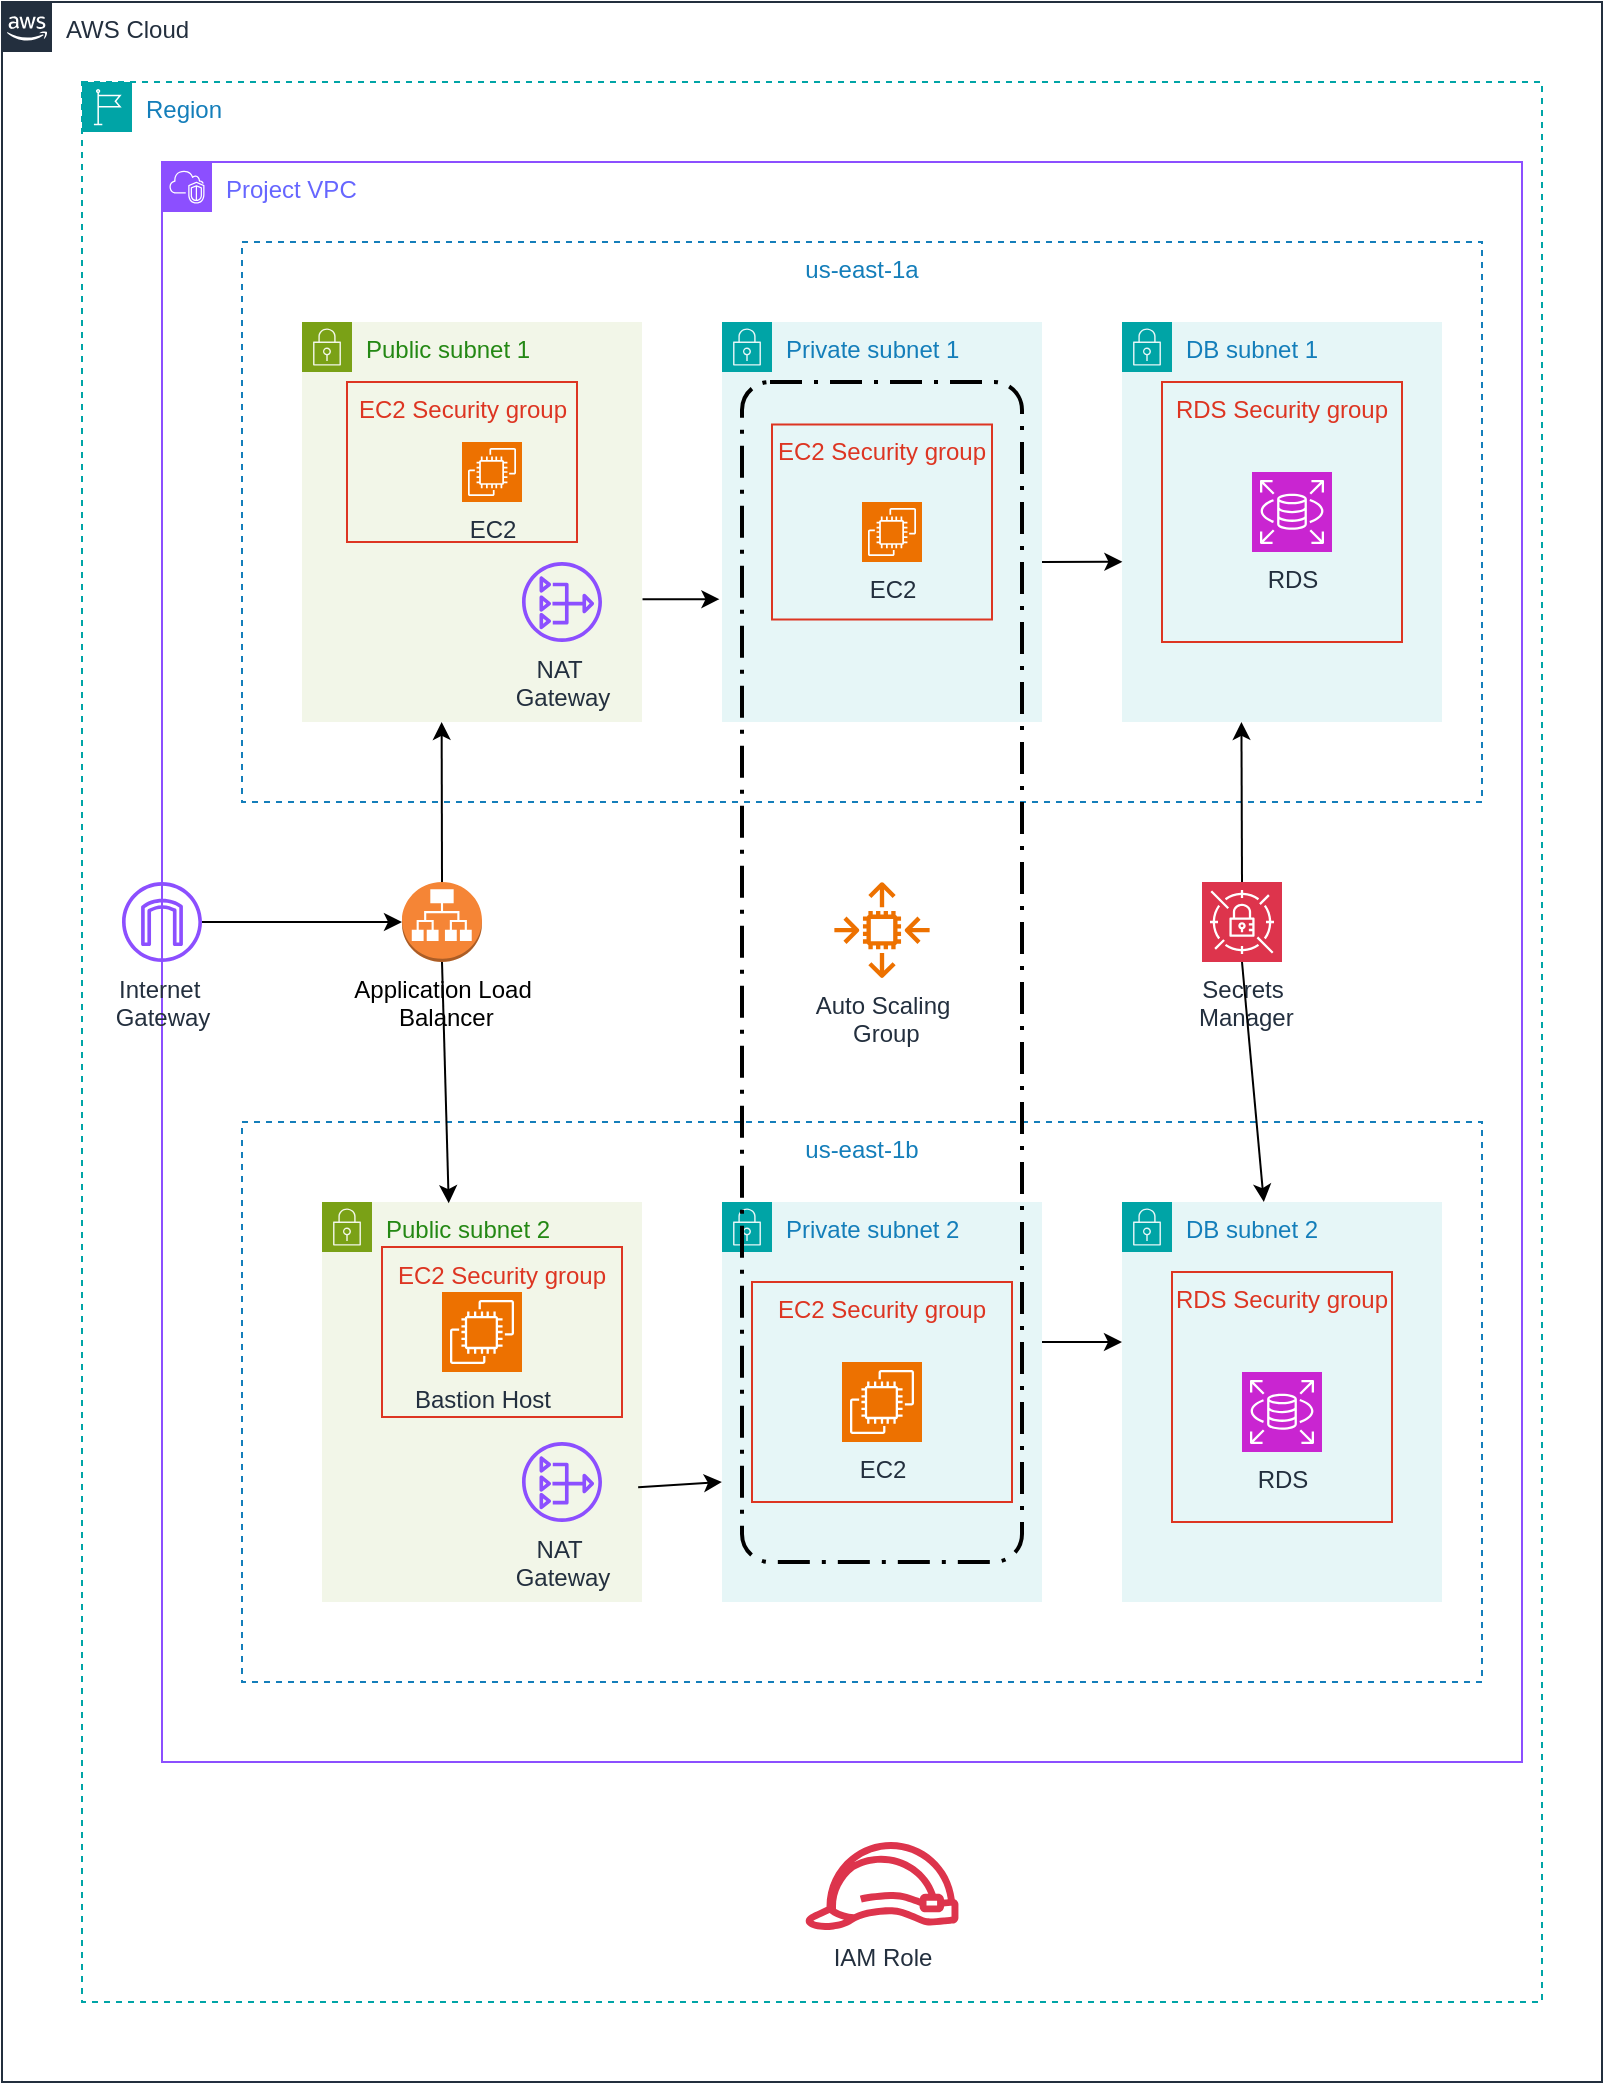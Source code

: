 <mxfile version="24.8.4">
  <diagram name="Page-1" id="oOGHS8Vbd4ZKxQbi76n3">
    <mxGraphModel dx="1034" dy="446" grid="1" gridSize="10" guides="1" tooltips="1" connect="1" arrows="1" fold="1" page="1" pageScale="1" pageWidth="850" pageHeight="1100" math="0" shadow="0">
      <root>
        <mxCell id="0" />
        <mxCell id="1" parent="0" />
        <mxCell id="TsRrLGtKie0nYtmioCsl-35" value="&lt;font color=&quot;#6666ff&quot;&gt;Project VPC&lt;/font&gt;" style="points=[[0,0],[0.25,0],[0.5,0],[0.75,0],[1,0],[1,0.25],[1,0.5],[1,0.75],[1,1],[0.75,1],[0.5,1],[0.25,1],[0,1],[0,0.75],[0,0.5],[0,0.25]];outlineConnect=0;gradientColor=none;html=1;whiteSpace=wrap;fontSize=12;fontStyle=0;container=1;pointerEvents=0;collapsible=0;recursiveResize=0;shape=mxgraph.aws4.group;grIcon=mxgraph.aws4.group_vpc2;strokeColor=#8C4FFF;fillColor=none;verticalAlign=top;align=left;spacingLeft=30;fontColor=#AAB7B8;dashed=0;" vertex="1" parent="1">
          <mxGeometry x="120" y="120" width="680" height="800" as="geometry" />
        </mxCell>
        <mxCell id="TsRrLGtKie0nYtmioCsl-4" value="NAT Gateway" style="sketch=0;outlineConnect=0;fontColor=#232F3E;gradientColor=none;fillColor=#8C4FFF;strokeColor=none;dashed=0;verticalLabelPosition=bottom;verticalAlign=top;align=center;html=1;fontSize=12;fontStyle=0;aspect=fixed;pointerEvents=1;shape=mxgraph.aws4.nat_gateway;" vertex="1" parent="TsRrLGtKie0nYtmioCsl-35">
          <mxGeometry x="120" y="175" width="25" height="25" as="geometry" />
        </mxCell>
        <mxCell id="TsRrLGtKie0nYtmioCsl-36" value="Region" style="points=[[0,0],[0.25,0],[0.5,0],[0.75,0],[1,0],[1,0.25],[1,0.5],[1,0.75],[1,1],[0.75,1],[0.5,1],[0.25,1],[0,1],[0,0.75],[0,0.5],[0,0.25]];outlineConnect=0;gradientColor=none;html=1;whiteSpace=wrap;fontSize=12;fontStyle=0;container=1;pointerEvents=0;collapsible=0;recursiveResize=0;shape=mxgraph.aws4.group;grIcon=mxgraph.aws4.group_region;strokeColor=#00A4A6;fillColor=none;verticalAlign=top;align=left;spacingLeft=30;fontColor=#147EBA;dashed=1;" vertex="1" parent="1">
          <mxGeometry x="80" y="80" width="730" height="960" as="geometry" />
        </mxCell>
        <mxCell id="TsRrLGtKie0nYtmioCsl-37" value="AWS Cloud" style="points=[[0,0],[0.25,0],[0.5,0],[0.75,0],[1,0],[1,0.25],[1,0.5],[1,0.75],[1,1],[0.75,1],[0.5,1],[0.25,1],[0,1],[0,0.75],[0,0.5],[0,0.25]];outlineConnect=0;gradientColor=none;html=1;whiteSpace=wrap;fontSize=12;fontStyle=0;container=1;pointerEvents=0;collapsible=0;recursiveResize=0;shape=mxgraph.aws4.group;grIcon=mxgraph.aws4.group_aws_cloud_alt;strokeColor=#232F3E;fillColor=none;verticalAlign=top;align=left;spacingLeft=30;fontColor=#232F3E;dashed=0;" vertex="1" parent="1">
          <mxGeometry x="40" y="40" width="800" height="1040" as="geometry" />
        </mxCell>
        <mxCell id="TsRrLGtKie0nYtmioCsl-32" value="us-east-1a" style="fillColor=none;strokeColor=#147EBA;dashed=1;verticalAlign=top;fontStyle=0;fontColor=#147EBA;whiteSpace=wrap;html=1;" vertex="1" parent="TsRrLGtKie0nYtmioCsl-37">
          <mxGeometry x="120" y="120" width="620" height="280" as="geometry" />
        </mxCell>
        <mxCell id="TsRrLGtKie0nYtmioCsl-5" value="Public subnet 1" style="points=[[0,0],[0.25,0],[0.5,0],[0.75,0],[1,0],[1,0.25],[1,0.5],[1,0.75],[1,1],[0.75,1],[0.5,1],[0.25,1],[0,1],[0,0.75],[0,0.5],[0,0.25]];outlineConnect=0;gradientColor=none;html=1;whiteSpace=wrap;fontSize=12;fontStyle=0;container=1;pointerEvents=0;collapsible=0;recursiveResize=0;shape=mxgraph.aws4.group;grIcon=mxgraph.aws4.group_security_group;grStroke=0;strokeColor=#7AA116;fillColor=#F2F6E8;verticalAlign=top;align=left;spacingLeft=30;fontColor=#248814;dashed=0;" vertex="1" parent="TsRrLGtKie0nYtmioCsl-37">
          <mxGeometry x="150" y="160" width="170" height="200" as="geometry" />
        </mxCell>
        <mxCell id="TsRrLGtKie0nYtmioCsl-2" value="EC2 Security group" style="fillColor=none;strokeColor=#DD3522;verticalAlign=top;fontStyle=0;fontColor=#DD3522;whiteSpace=wrap;html=1;" vertex="1" parent="TsRrLGtKie0nYtmioCsl-5">
          <mxGeometry x="22.5" y="30" width="115" height="80" as="geometry" />
        </mxCell>
        <mxCell id="TsRrLGtKie0nYtmioCsl-3" value="EC2" style="sketch=0;points=[[0,0,0],[0.25,0,0],[0.5,0,0],[0.75,0,0],[1,0,0],[0,1,0],[0.25,1,0],[0.5,1,0],[0.75,1,0],[1,1,0],[0,0.25,0],[0,0.5,0],[0,0.75,0],[1,0.25,0],[1,0.5,0],[1,0.75,0]];outlineConnect=0;fontColor=#232F3E;fillColor=#ED7100;strokeColor=#ffffff;dashed=0;verticalLabelPosition=bottom;verticalAlign=top;align=center;html=1;fontSize=12;fontStyle=0;aspect=fixed;shape=mxgraph.aws4.resourceIcon;resIcon=mxgraph.aws4.ec2;" vertex="1" parent="TsRrLGtKie0nYtmioCsl-5">
          <mxGeometry x="80" y="60" width="30" height="30" as="geometry" />
        </mxCell>
        <mxCell id="TsRrLGtKie0nYtmioCsl-19" value="Private subnet 1" style="points=[[0,0],[0.25,0],[0.5,0],[0.75,0],[1,0],[1,0.25],[1,0.5],[1,0.75],[1,1],[0.75,1],[0.5,1],[0.25,1],[0,1],[0,0.75],[0,0.5],[0,0.25]];outlineConnect=0;gradientColor=none;html=1;whiteSpace=wrap;fontSize=12;fontStyle=0;container=1;pointerEvents=0;collapsible=0;recursiveResize=0;shape=mxgraph.aws4.group;grIcon=mxgraph.aws4.group_security_group;grStroke=0;strokeColor=#00A4A6;fillColor=#E6F6F7;verticalAlign=top;align=left;spacingLeft=30;fontColor=#147EBA;dashed=0;" vertex="1" parent="TsRrLGtKie0nYtmioCsl-37">
          <mxGeometry x="360" y="160" width="160" height="200" as="geometry" />
        </mxCell>
        <mxCell id="TsRrLGtKie0nYtmioCsl-9" value="EC2" style="sketch=0;points=[[0,0,0],[0.25,0,0],[0.5,0,0],[0.75,0,0],[1,0,0],[0,1,0],[0.25,1,0],[0.5,1,0],[0.75,1,0],[1,1,0],[0,0.25,0],[0,0.5,0],[0,0.75,0],[1,0.25,0],[1,0.5,0],[1,0.75,0]];outlineConnect=0;fontColor=#232F3E;fillColor=#ED7100;strokeColor=#ffffff;dashed=0;verticalLabelPosition=bottom;verticalAlign=top;align=center;html=1;fontSize=12;fontStyle=0;aspect=fixed;shape=mxgraph.aws4.resourceIcon;resIcon=mxgraph.aws4.ec2;" vertex="1" parent="TsRrLGtKie0nYtmioCsl-19">
          <mxGeometry x="70" y="90" width="30" height="30" as="geometry" />
        </mxCell>
        <mxCell id="TsRrLGtKie0nYtmioCsl-18" value="DB subnet 1" style="points=[[0,0],[0.25,0],[0.5,0],[0.75,0],[1,0],[1,0.25],[1,0.5],[1,0.75],[1,1],[0.75,1],[0.5,1],[0.25,1],[0,1],[0,0.75],[0,0.5],[0,0.25]];outlineConnect=0;gradientColor=none;html=1;whiteSpace=wrap;fontSize=12;fontStyle=0;container=1;pointerEvents=0;collapsible=0;recursiveResize=0;shape=mxgraph.aws4.group;grIcon=mxgraph.aws4.group_security_group;grStroke=0;strokeColor=#00A4A6;fillColor=#E6F6F7;verticalAlign=top;align=left;spacingLeft=30;fontColor=#147EBA;dashed=0;" vertex="1" parent="TsRrLGtKie0nYtmioCsl-37">
          <mxGeometry x="560" y="160" width="160" height="200" as="geometry" />
        </mxCell>
        <mxCell id="TsRrLGtKie0nYtmioCsl-14" value="RDS" style="sketch=0;points=[[0,0,0],[0.25,0,0],[0.5,0,0],[0.75,0,0],[1,0,0],[0,1,0],[0.25,1,0],[0.5,1,0],[0.75,1,0],[1,1,0],[0,0.25,0],[0,0.5,0],[0,0.75,0],[1,0.25,0],[1,0.5,0],[1,0.75,0]];outlineConnect=0;fontColor=#232F3E;fillColor=#C925D1;strokeColor=#ffffff;dashed=0;verticalLabelPosition=bottom;verticalAlign=top;align=center;html=1;fontSize=12;fontStyle=0;aspect=fixed;shape=mxgraph.aws4.resourceIcon;resIcon=mxgraph.aws4.rds;" vertex="1" parent="TsRrLGtKie0nYtmioCsl-18">
          <mxGeometry x="65" y="75" width="40" height="40" as="geometry" />
        </mxCell>
        <mxCell id="TsRrLGtKie0nYtmioCsl-15" value="RDS Security group" style="fillColor=none;strokeColor=#DD3522;verticalAlign=top;fontStyle=0;fontColor=#DD3522;whiteSpace=wrap;html=1;" vertex="1" parent="TsRrLGtKie0nYtmioCsl-18">
          <mxGeometry x="20" y="30" width="120" height="130" as="geometry" />
        </mxCell>
        <mxCell id="TsRrLGtKie0nYtmioCsl-57" value="" style="endArrow=classic;html=1;rounded=0;entryX=0.71;entryY=0.571;entryDx=0;entryDy=0;entryPerimeter=0;" edge="1" parent="TsRrLGtKie0nYtmioCsl-18" target="TsRrLGtKie0nYtmioCsl-32">
          <mxGeometry width="50" height="50" relative="1" as="geometry">
            <mxPoint x="-40" y="120" as="sourcePoint" />
            <mxPoint x="10" y="70" as="targetPoint" />
          </mxGeometry>
        </mxCell>
        <mxCell id="TsRrLGtKie0nYtmioCsl-30" value="Application Load&lt;div&gt;&amp;nbsp;Balancer&lt;/div&gt;" style="outlineConnect=0;dashed=0;verticalLabelPosition=bottom;verticalAlign=top;align=center;html=1;shape=mxgraph.aws3.application_load_balancer;fillColor=#F58536;gradientColor=none;" vertex="1" parent="TsRrLGtKie0nYtmioCsl-37">
          <mxGeometry x="200" y="440" width="40" height="40" as="geometry" />
        </mxCell>
        <mxCell id="TsRrLGtKie0nYtmioCsl-31" value="IAM Role" style="sketch=0;outlineConnect=0;fontColor=#232F3E;gradientColor=none;fillColor=#DD344C;strokeColor=none;dashed=0;verticalLabelPosition=bottom;verticalAlign=top;align=center;html=1;fontSize=12;fontStyle=0;aspect=fixed;pointerEvents=1;shape=mxgraph.aws4.role;" vertex="1" parent="TsRrLGtKie0nYtmioCsl-37">
          <mxGeometry x="401" y="920" width="78" height="44" as="geometry" />
        </mxCell>
        <mxCell id="TsRrLGtKie0nYtmioCsl-34" value="us-east-1b" style="fillColor=none;strokeColor=#147EBA;dashed=1;verticalAlign=top;fontStyle=0;fontColor=#147EBA;whiteSpace=wrap;html=1;" vertex="1" parent="TsRrLGtKie0nYtmioCsl-37">
          <mxGeometry x="120" y="560" width="620" height="280" as="geometry" />
        </mxCell>
        <mxCell id="TsRrLGtKie0nYtmioCsl-23" value="Public subnet 2" style="points=[[0,0],[0.25,0],[0.5,0],[0.75,0],[1,0],[1,0.25],[1,0.5],[1,0.75],[1,1],[0.75,1],[0.5,1],[0.25,1],[0,1],[0,0.75],[0,0.5],[0,0.25]];outlineConnect=0;gradientColor=none;html=1;whiteSpace=wrap;fontSize=12;fontStyle=0;container=1;pointerEvents=0;collapsible=0;recursiveResize=0;shape=mxgraph.aws4.group;grIcon=mxgraph.aws4.group_security_group;grStroke=0;strokeColor=#7AA116;fillColor=#F2F6E8;verticalAlign=top;align=left;spacingLeft=30;fontColor=#248814;dashed=0;" vertex="1" parent="TsRrLGtKie0nYtmioCsl-37">
          <mxGeometry x="160" y="600" width="160" height="200" as="geometry" />
        </mxCell>
        <mxCell id="TsRrLGtKie0nYtmioCsl-25" value="Bastion Host" style="sketch=0;points=[[0,0,0],[0.25,0,0],[0.5,0,0],[0.75,0,0],[1,0,0],[0,1,0],[0.25,1,0],[0.5,1,0],[0.75,1,0],[1,1,0],[0,0.25,0],[0,0.5,0],[0,0.75,0],[1,0.25,0],[1,0.5,0],[1,0.75,0]];outlineConnect=0;fontColor=#232F3E;fillColor=#ED7100;strokeColor=#ffffff;dashed=0;verticalLabelPosition=bottom;verticalAlign=top;align=center;html=1;fontSize=12;fontStyle=0;aspect=fixed;shape=mxgraph.aws4.resourceIcon;resIcon=mxgraph.aws4.ec2;" vertex="1" parent="TsRrLGtKie0nYtmioCsl-23">
          <mxGeometry x="60" y="45" width="40" height="40" as="geometry" />
        </mxCell>
        <mxCell id="TsRrLGtKie0nYtmioCsl-20" value="Private subnet 2" style="points=[[0,0],[0.25,0],[0.5,0],[0.75,0],[1,0],[1,0.25],[1,0.5],[1,0.75],[1,1],[0.75,1],[0.5,1],[0.25,1],[0,1],[0,0.75],[0,0.5],[0,0.25]];outlineConnect=0;gradientColor=none;html=1;whiteSpace=wrap;fontSize=12;fontStyle=0;container=1;pointerEvents=0;collapsible=0;recursiveResize=0;shape=mxgraph.aws4.group;grIcon=mxgraph.aws4.group_security_group;grStroke=0;strokeColor=#00A4A6;fillColor=#E6F6F7;verticalAlign=top;align=left;spacingLeft=30;fontColor=#147EBA;dashed=0;" vertex="1" parent="TsRrLGtKie0nYtmioCsl-37">
          <mxGeometry x="360" y="600" width="160" height="200" as="geometry" />
        </mxCell>
        <mxCell id="TsRrLGtKie0nYtmioCsl-21" value="EC2 Security group" style="fillColor=none;strokeColor=#DD3522;verticalAlign=top;fontStyle=0;fontColor=#DD3522;whiteSpace=wrap;html=1;" vertex="1" parent="TsRrLGtKie0nYtmioCsl-20">
          <mxGeometry x="15" y="40" width="130" height="110" as="geometry" />
        </mxCell>
        <mxCell id="TsRrLGtKie0nYtmioCsl-22" value="EC2" style="sketch=0;points=[[0,0,0],[0.25,0,0],[0.5,0,0],[0.75,0,0],[1,0,0],[0,1,0],[0.25,1,0],[0.5,1,0],[0.75,1,0],[1,1,0],[0,0.25,0],[0,0.5,0],[0,0.75,0],[1,0.25,0],[1,0.5,0],[1,0.75,0]];outlineConnect=0;fontColor=#232F3E;fillColor=#ED7100;strokeColor=#ffffff;dashed=0;verticalLabelPosition=bottom;verticalAlign=top;align=center;html=1;fontSize=12;fontStyle=0;aspect=fixed;shape=mxgraph.aws4.resourceIcon;resIcon=mxgraph.aws4.ec2;" vertex="1" parent="TsRrLGtKie0nYtmioCsl-20">
          <mxGeometry x="60" y="80" width="40" height="40" as="geometry" />
        </mxCell>
        <mxCell id="TsRrLGtKie0nYtmioCsl-27" value="DB subnet 2" style="points=[[0,0],[0.25,0],[0.5,0],[0.75,0],[1,0],[1,0.25],[1,0.5],[1,0.75],[1,1],[0.75,1],[0.5,1],[0.25,1],[0,1],[0,0.75],[0,0.5],[0,0.25]];outlineConnect=0;gradientColor=none;html=1;whiteSpace=wrap;fontSize=12;fontStyle=0;container=1;pointerEvents=0;collapsible=0;recursiveResize=0;shape=mxgraph.aws4.group;grIcon=mxgraph.aws4.group_security_group;grStroke=0;strokeColor=#00A4A6;fillColor=#E6F6F7;verticalAlign=top;align=left;spacingLeft=30;fontColor=#147EBA;dashed=0;" vertex="1" parent="TsRrLGtKie0nYtmioCsl-37">
          <mxGeometry x="560" y="600" width="160" height="200" as="geometry" />
        </mxCell>
        <mxCell id="TsRrLGtKie0nYtmioCsl-26" value="RDS Security group" style="fillColor=none;strokeColor=#DD3522;verticalAlign=top;fontStyle=0;fontColor=#DD3522;whiteSpace=wrap;html=1;" vertex="1" parent="TsRrLGtKie0nYtmioCsl-27">
          <mxGeometry x="25" y="35" width="110" height="125" as="geometry" />
        </mxCell>
        <mxCell id="TsRrLGtKie0nYtmioCsl-28" value="RDS" style="sketch=0;points=[[0,0,0],[0.25,0,0],[0.5,0,0],[0.75,0,0],[1,0,0],[0,1,0],[0.25,1,0],[0.5,1,0],[0.75,1,0],[1,1,0],[0,0.25,0],[0,0.5,0],[0,0.75,0],[1,0.25,0],[1,0.5,0],[1,0.75,0]];outlineConnect=0;fontColor=#232F3E;fillColor=#C925D1;strokeColor=#ffffff;dashed=0;verticalLabelPosition=bottom;verticalAlign=top;align=center;html=1;fontSize=12;fontStyle=0;aspect=fixed;shape=mxgraph.aws4.resourceIcon;resIcon=mxgraph.aws4.rds;" vertex="1" parent="TsRrLGtKie0nYtmioCsl-27">
          <mxGeometry x="60" y="85" width="40" height="40" as="geometry" />
        </mxCell>
        <mxCell id="TsRrLGtKie0nYtmioCsl-58" value="" style="endArrow=classic;html=1;rounded=0;" edge="1" parent="TsRrLGtKie0nYtmioCsl-27">
          <mxGeometry width="50" height="50" relative="1" as="geometry">
            <mxPoint x="-40" y="70" as="sourcePoint" />
            <mxPoint y="70" as="targetPoint" />
          </mxGeometry>
        </mxCell>
        <mxCell id="TsRrLGtKie0nYtmioCsl-16" value="Secrets&lt;div&gt;&amp;nbsp;Manager&lt;/div&gt;" style="sketch=0;points=[[0,0,0],[0.25,0,0],[0.5,0,0],[0.75,0,0],[1,0,0],[0,1,0],[0.25,1,0],[0.5,1,0],[0.75,1,0],[1,1,0],[0,0.25,0],[0,0.5,0],[0,0.75,0],[1,0.25,0],[1,0.5,0],[1,0.75,0]];outlineConnect=0;fontColor=#232F3E;fillColor=#DD344C;strokeColor=#ffffff;dashed=0;verticalLabelPosition=bottom;verticalAlign=top;align=center;html=1;fontSize=12;fontStyle=0;aspect=fixed;shape=mxgraph.aws4.resourceIcon;resIcon=mxgraph.aws4.secrets_manager;" vertex="1" parent="TsRrLGtKie0nYtmioCsl-37">
          <mxGeometry x="600" y="440" width="40" height="40" as="geometry" />
        </mxCell>
        <mxCell id="TsRrLGtKie0nYtmioCsl-38" value="Internet&amp;nbsp;&lt;div&gt;Gateway&lt;/div&gt;" style="sketch=0;outlineConnect=0;fontColor=#232F3E;gradientColor=none;fillColor=#8C4FFF;strokeColor=none;dashed=0;verticalLabelPosition=bottom;verticalAlign=top;align=center;html=1;fontSize=12;fontStyle=0;aspect=fixed;pointerEvents=1;shape=mxgraph.aws4.internet_gateway;" vertex="1" parent="TsRrLGtKie0nYtmioCsl-37">
          <mxGeometry x="60" y="440" width="40" height="40" as="geometry" />
        </mxCell>
        <mxCell id="TsRrLGtKie0nYtmioCsl-6" value="EC2 Security group" style="fillColor=none;strokeColor=#DD3522;verticalAlign=top;fontStyle=0;fontColor=#DD3522;whiteSpace=wrap;html=1;" vertex="1" parent="TsRrLGtKie0nYtmioCsl-37">
          <mxGeometry x="385" y="211.25" width="110" height="97.5" as="geometry" />
        </mxCell>
        <mxCell id="TsRrLGtKie0nYtmioCsl-29" value="NAT&amp;nbsp;&lt;div&gt;Gateway&lt;/div&gt;" style="sketch=0;outlineConnect=0;fontColor=#232F3E;gradientColor=none;fillColor=#8C4FFF;strokeColor=none;dashed=0;verticalLabelPosition=bottom;verticalAlign=top;align=center;html=1;fontSize=12;fontStyle=0;aspect=fixed;pointerEvents=1;shape=mxgraph.aws4.nat_gateway;" vertex="1" parent="TsRrLGtKie0nYtmioCsl-37">
          <mxGeometry x="260" y="720" width="40" height="40" as="geometry" />
        </mxCell>
        <mxCell id="TsRrLGtKie0nYtmioCsl-39" value="NAT&amp;nbsp;&lt;div&gt;Gateway&lt;/div&gt;" style="sketch=0;outlineConnect=0;fontColor=#232F3E;gradientColor=none;fillColor=#8C4FFF;strokeColor=none;dashed=0;verticalLabelPosition=bottom;verticalAlign=top;align=center;html=1;fontSize=12;fontStyle=0;aspect=fixed;pointerEvents=1;shape=mxgraph.aws4.nat_gateway;" vertex="1" parent="TsRrLGtKie0nYtmioCsl-37">
          <mxGeometry x="260" y="280" width="40" height="40" as="geometry" />
        </mxCell>
        <mxCell id="TsRrLGtKie0nYtmioCsl-42" value="" style="endArrow=classic;html=1;rounded=0;entryX=-0.008;entryY=0.693;entryDx=0;entryDy=0;entryPerimeter=0;exitX=0.323;exitY=0.638;exitDx=0;exitDy=0;exitPerimeter=0;" edge="1" parent="TsRrLGtKie0nYtmioCsl-37" source="TsRrLGtKie0nYtmioCsl-32" target="TsRrLGtKie0nYtmioCsl-19">
          <mxGeometry width="50" height="50" relative="1" as="geometry">
            <mxPoint x="340" y="300" as="sourcePoint" />
            <mxPoint x="350" y="250" as="targetPoint" />
          </mxGeometry>
        </mxCell>
        <mxCell id="TsRrLGtKie0nYtmioCsl-43" value="" style="endArrow=classic;html=1;rounded=0;entryX=0.387;entryY=0.643;entryDx=0;entryDy=0;entryPerimeter=0;exitX=0.988;exitY=0.713;exitDx=0;exitDy=0;exitPerimeter=0;" edge="1" parent="TsRrLGtKie0nYtmioCsl-37" source="TsRrLGtKie0nYtmioCsl-23" target="TsRrLGtKie0nYtmioCsl-34">
          <mxGeometry width="50" height="50" relative="1" as="geometry">
            <mxPoint x="330" y="740" as="sourcePoint" />
            <mxPoint x="345" y="690" as="targetPoint" />
          </mxGeometry>
        </mxCell>
        <mxCell id="TsRrLGtKie0nYtmioCsl-44" value="" style="endArrow=classic;html=1;rounded=0;entryX=0;entryY=0.5;entryDx=0;entryDy=0;entryPerimeter=0;" edge="1" parent="TsRrLGtKie0nYtmioCsl-37" target="TsRrLGtKie0nYtmioCsl-30">
          <mxGeometry width="50" height="50" relative="1" as="geometry">
            <mxPoint x="100" y="460" as="sourcePoint" />
            <mxPoint x="150" y="410" as="targetPoint" />
          </mxGeometry>
        </mxCell>
        <mxCell id="TsRrLGtKie0nYtmioCsl-45" value="" style="endArrow=classic;html=1;rounded=0;entryX=0.161;entryY=0.857;entryDx=0;entryDy=0;entryPerimeter=0;" edge="1" parent="TsRrLGtKie0nYtmioCsl-37" target="TsRrLGtKie0nYtmioCsl-32">
          <mxGeometry width="50" height="50" relative="1" as="geometry">
            <mxPoint x="220" y="440" as="sourcePoint" />
            <mxPoint x="270" y="390" as="targetPoint" />
          </mxGeometry>
        </mxCell>
        <mxCell id="TsRrLGtKie0nYtmioCsl-46" value="" style="endArrow=classic;html=1;rounded=0;entryX=0.396;entryY=0.003;entryDx=0;entryDy=0;entryPerimeter=0;" edge="1" parent="TsRrLGtKie0nYtmioCsl-37" target="TsRrLGtKie0nYtmioCsl-23">
          <mxGeometry width="50" height="50" relative="1" as="geometry">
            <mxPoint x="220" y="480" as="sourcePoint" />
            <mxPoint x="225.349" y="595" as="targetPoint" />
          </mxGeometry>
        </mxCell>
        <mxCell id="TsRrLGtKie0nYtmioCsl-55" value="" style="endArrow=classic;html=1;rounded=0;entryX=0.806;entryY=0.857;entryDx=0;entryDy=0;entryPerimeter=0;" edge="1" parent="TsRrLGtKie0nYtmioCsl-37" target="TsRrLGtKie0nYtmioCsl-32">
          <mxGeometry width="50" height="50" relative="1" as="geometry">
            <mxPoint x="620" y="440" as="sourcePoint" />
            <mxPoint x="670" y="390" as="targetPoint" />
          </mxGeometry>
        </mxCell>
        <mxCell id="TsRrLGtKie0nYtmioCsl-56" value="" style="endArrow=classic;html=1;rounded=0;" edge="1" parent="TsRrLGtKie0nYtmioCsl-37" target="TsRrLGtKie0nYtmioCsl-27">
          <mxGeometry width="50" height="50" relative="1" as="geometry">
            <mxPoint x="620" y="480" as="sourcePoint" />
            <mxPoint x="629.72" y="540.04" as="targetPoint" />
          </mxGeometry>
        </mxCell>
        <mxCell id="TsRrLGtKie0nYtmioCsl-24" value="EC2 Security group" style="fillColor=none;strokeColor=#DD3522;verticalAlign=top;fontStyle=0;fontColor=#DD3522;whiteSpace=wrap;html=1;" vertex="1" parent="TsRrLGtKie0nYtmioCsl-37">
          <mxGeometry x="190" y="622.5" width="120" height="85" as="geometry" />
        </mxCell>
        <mxCell id="TsRrLGtKie0nYtmioCsl-49" value="" style="rounded=1;arcSize=10;dashed=1;fillColor=none;gradientColor=none;dashPattern=8 3 1 3;strokeWidth=2;" vertex="1" parent="1">
          <mxGeometry x="410" y="230" width="140" height="590" as="geometry" />
        </mxCell>
        <mxCell id="TsRrLGtKie0nYtmioCsl-52" value="Auto Scaling&lt;div&gt;&amp;nbsp;Group&lt;/div&gt;" style="sketch=0;outlineConnect=0;fontColor=#232F3E;gradientColor=none;fillColor=#ED7100;strokeColor=none;dashed=0;verticalLabelPosition=bottom;verticalAlign=top;align=center;html=1;fontSize=12;fontStyle=0;aspect=fixed;pointerEvents=1;shape=mxgraph.aws4.auto_scaling2;" vertex="1" parent="1">
          <mxGeometry x="456" y="480" width="48" height="48" as="geometry" />
        </mxCell>
      </root>
    </mxGraphModel>
  </diagram>
</mxfile>
